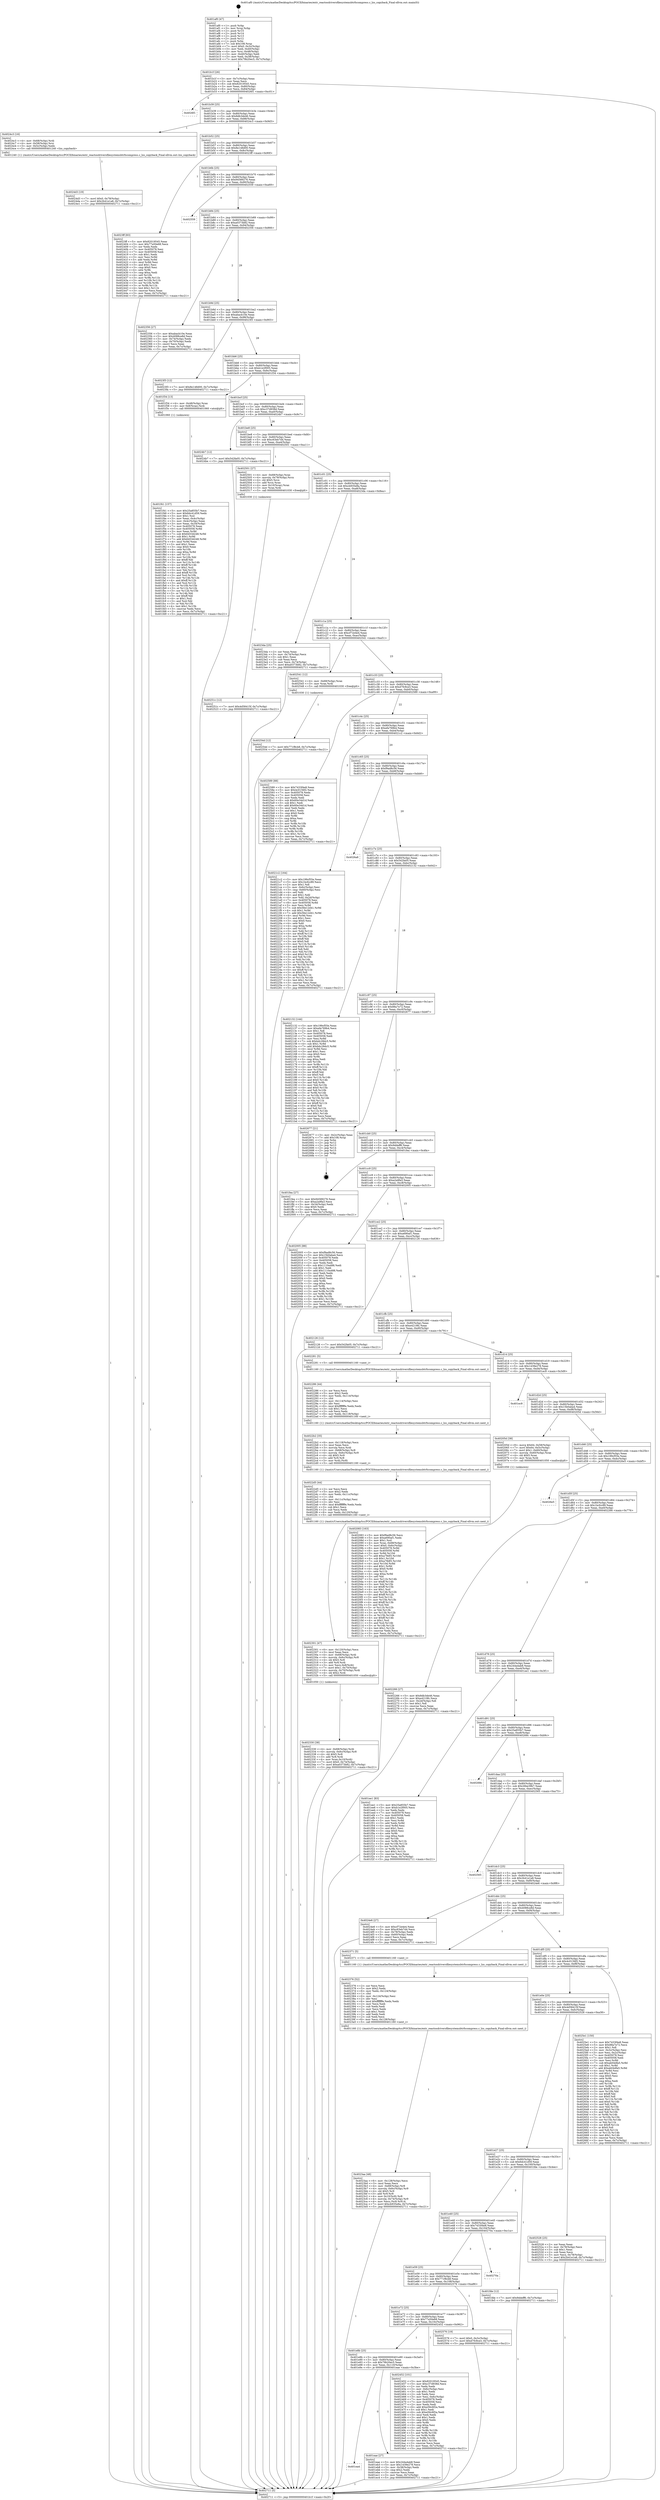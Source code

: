 digraph "0x401af0" {
  label = "0x401af0 (/mnt/c/Users/mathe/Desktop/tcc/POCII/binaries/extr_reactosdriversfilesystemsbtrfscompress.c_lzo_copyback_Final-ollvm.out::main(0))"
  labelloc = "t"
  node[shape=record]

  Entry [label="",width=0.3,height=0.3,shape=circle,fillcolor=black,style=filled]
  "0x401b1f" [label="{
     0x401b1f [26]\l
     | [instrs]\l
     &nbsp;&nbsp;0x401b1f \<+3\>: mov -0x7c(%rbp),%eax\l
     &nbsp;&nbsp;0x401b22 \<+2\>: mov %eax,%ecx\l
     &nbsp;&nbsp;0x401b24 \<+6\>: sub $0x82019545,%ecx\l
     &nbsp;&nbsp;0x401b2a \<+3\>: mov %eax,-0x80(%rbp)\l
     &nbsp;&nbsp;0x401b2d \<+6\>: mov %ecx,-0x84(%rbp)\l
     &nbsp;&nbsp;0x401b33 \<+6\>: je 00000000004026f1 \<main+0xc01\>\l
  }"]
  "0x4026f1" [label="{
     0x4026f1\l
  }", style=dashed]
  "0x401b39" [label="{
     0x401b39 [25]\l
     | [instrs]\l
     &nbsp;&nbsp;0x401b39 \<+5\>: jmp 0000000000401b3e \<main+0x4e\>\l
     &nbsp;&nbsp;0x401b3e \<+3\>: mov -0x80(%rbp),%eax\l
     &nbsp;&nbsp;0x401b41 \<+5\>: sub $0x8db3de46,%eax\l
     &nbsp;&nbsp;0x401b46 \<+6\>: mov %eax,-0x88(%rbp)\l
     &nbsp;&nbsp;0x401b4c \<+6\>: je 00000000004024c3 \<main+0x9d3\>\l
  }"]
  Exit [label="",width=0.3,height=0.3,shape=circle,fillcolor=black,style=filled,peripheries=2]
  "0x4024c3" [label="{
     0x4024c3 [16]\l
     | [instrs]\l
     &nbsp;&nbsp;0x4024c3 \<+4\>: mov -0x68(%rbp),%rdi\l
     &nbsp;&nbsp;0x4024c7 \<+4\>: mov -0x58(%rbp),%rsi\l
     &nbsp;&nbsp;0x4024cb \<+3\>: mov -0x5c(%rbp),%edx\l
     &nbsp;&nbsp;0x4024ce \<+5\>: call 0000000000401240 \<lzo_copyback\>\l
     | [calls]\l
     &nbsp;&nbsp;0x401240 \{1\} (/mnt/c/Users/mathe/Desktop/tcc/POCII/binaries/extr_reactosdriversfilesystemsbtrfscompress.c_lzo_copyback_Final-ollvm.out::lzo_copyback)\l
  }"]
  "0x401b52" [label="{
     0x401b52 [25]\l
     | [instrs]\l
     &nbsp;&nbsp;0x401b52 \<+5\>: jmp 0000000000401b57 \<main+0x67\>\l
     &nbsp;&nbsp;0x401b57 \<+3\>: mov -0x80(%rbp),%eax\l
     &nbsp;&nbsp;0x401b5a \<+5\>: sub $0x8e148d00,%eax\l
     &nbsp;&nbsp;0x401b5f \<+6\>: mov %eax,-0x8c(%rbp)\l
     &nbsp;&nbsp;0x401b65 \<+6\>: je 00000000004023ff \<main+0x90f\>\l
  }"]
  "0x40254d" [label="{
     0x40254d [12]\l
     | [instrs]\l
     &nbsp;&nbsp;0x40254d \<+7\>: movl $0x771f8cb8,-0x7c(%rbp)\l
     &nbsp;&nbsp;0x402554 \<+5\>: jmp 0000000000402711 \<main+0xc21\>\l
  }"]
  "0x4023ff" [label="{
     0x4023ff [83]\l
     | [instrs]\l
     &nbsp;&nbsp;0x4023ff \<+5\>: mov $0x82019545,%eax\l
     &nbsp;&nbsp;0x402404 \<+5\>: mov $0x77a50e68,%ecx\l
     &nbsp;&nbsp;0x402409 \<+2\>: xor %edx,%edx\l
     &nbsp;&nbsp;0x40240b \<+7\>: mov 0x405078,%esi\l
     &nbsp;&nbsp;0x402412 \<+7\>: mov 0x405058,%edi\l
     &nbsp;&nbsp;0x402419 \<+3\>: sub $0x1,%edx\l
     &nbsp;&nbsp;0x40241c \<+3\>: mov %esi,%r8d\l
     &nbsp;&nbsp;0x40241f \<+3\>: add %edx,%r8d\l
     &nbsp;&nbsp;0x402422 \<+4\>: imul %r8d,%esi\l
     &nbsp;&nbsp;0x402426 \<+3\>: and $0x1,%esi\l
     &nbsp;&nbsp;0x402429 \<+3\>: cmp $0x0,%esi\l
     &nbsp;&nbsp;0x40242c \<+4\>: sete %r9b\l
     &nbsp;&nbsp;0x402430 \<+3\>: cmp $0xa,%edi\l
     &nbsp;&nbsp;0x402433 \<+4\>: setl %r10b\l
     &nbsp;&nbsp;0x402437 \<+3\>: mov %r9b,%r11b\l
     &nbsp;&nbsp;0x40243a \<+3\>: and %r10b,%r11b\l
     &nbsp;&nbsp;0x40243d \<+3\>: xor %r10b,%r9b\l
     &nbsp;&nbsp;0x402440 \<+3\>: or %r9b,%r11b\l
     &nbsp;&nbsp;0x402443 \<+4\>: test $0x1,%r11b\l
     &nbsp;&nbsp;0x402447 \<+3\>: cmovne %ecx,%eax\l
     &nbsp;&nbsp;0x40244a \<+3\>: mov %eax,-0x7c(%rbp)\l
     &nbsp;&nbsp;0x40244d \<+5\>: jmp 0000000000402711 \<main+0xc21\>\l
  }"]
  "0x401b6b" [label="{
     0x401b6b [25]\l
     | [instrs]\l
     &nbsp;&nbsp;0x401b6b \<+5\>: jmp 0000000000401b70 \<main+0x80\>\l
     &nbsp;&nbsp;0x401b70 \<+3\>: mov -0x80(%rbp),%eax\l
     &nbsp;&nbsp;0x401b73 \<+5\>: sub $0x94589276,%eax\l
     &nbsp;&nbsp;0x401b78 \<+6\>: mov %eax,-0x90(%rbp)\l
     &nbsp;&nbsp;0x401b7e \<+6\>: je 0000000000402559 \<main+0xa69\>\l
  }"]
  "0x40251c" [label="{
     0x40251c [12]\l
     | [instrs]\l
     &nbsp;&nbsp;0x40251c \<+7\>: movl $0x4d58415f,-0x7c(%rbp)\l
     &nbsp;&nbsp;0x402523 \<+5\>: jmp 0000000000402711 \<main+0xc21\>\l
  }"]
  "0x402559" [label="{
     0x402559\l
  }", style=dashed]
  "0x401b84" [label="{
     0x401b84 [25]\l
     | [instrs]\l
     &nbsp;&nbsp;0x401b84 \<+5\>: jmp 0000000000401b89 \<main+0x99\>\l
     &nbsp;&nbsp;0x401b89 \<+3\>: mov -0x80(%rbp),%eax\l
     &nbsp;&nbsp;0x401b8c \<+5\>: sub $0xa0373b82,%eax\l
     &nbsp;&nbsp;0x401b91 \<+6\>: mov %eax,-0x94(%rbp)\l
     &nbsp;&nbsp;0x401b97 \<+6\>: je 0000000000402356 \<main+0x866\>\l
  }"]
  "0x4024d3" [label="{
     0x4024d3 [19]\l
     | [instrs]\l
     &nbsp;&nbsp;0x4024d3 \<+7\>: movl $0x0,-0x78(%rbp)\l
     &nbsp;&nbsp;0x4024da \<+7\>: movl $0x2b41e1a8,-0x7c(%rbp)\l
     &nbsp;&nbsp;0x4024e1 \<+5\>: jmp 0000000000402711 \<main+0xc21\>\l
  }"]
  "0x402356" [label="{
     0x402356 [27]\l
     | [instrs]\l
     &nbsp;&nbsp;0x402356 \<+5\>: mov $0xabacb10e,%eax\l
     &nbsp;&nbsp;0x40235b \<+5\>: mov $0x4088ce8d,%ecx\l
     &nbsp;&nbsp;0x402360 \<+3\>: mov -0x74(%rbp),%edx\l
     &nbsp;&nbsp;0x402363 \<+3\>: cmp -0x70(%rbp),%edx\l
     &nbsp;&nbsp;0x402366 \<+3\>: cmovl %ecx,%eax\l
     &nbsp;&nbsp;0x402369 \<+3\>: mov %eax,-0x7c(%rbp)\l
     &nbsp;&nbsp;0x40236c \<+5\>: jmp 0000000000402711 \<main+0xc21\>\l
  }"]
  "0x401b9d" [label="{
     0x401b9d [25]\l
     | [instrs]\l
     &nbsp;&nbsp;0x401b9d \<+5\>: jmp 0000000000401ba2 \<main+0xb2\>\l
     &nbsp;&nbsp;0x401ba2 \<+3\>: mov -0x80(%rbp),%eax\l
     &nbsp;&nbsp;0x401ba5 \<+5\>: sub $0xabacb10e,%eax\l
     &nbsp;&nbsp;0x401baa \<+6\>: mov %eax,-0x98(%rbp)\l
     &nbsp;&nbsp;0x401bb0 \<+6\>: je 00000000004023f3 \<main+0x903\>\l
  }"]
  "0x4023aa" [label="{
     0x4023aa [48]\l
     | [instrs]\l
     &nbsp;&nbsp;0x4023aa \<+6\>: mov -0x128(%rbp),%ecx\l
     &nbsp;&nbsp;0x4023b0 \<+3\>: imul %eax,%ecx\l
     &nbsp;&nbsp;0x4023b3 \<+4\>: mov -0x68(%rbp),%r8\l
     &nbsp;&nbsp;0x4023b7 \<+4\>: movslq -0x6c(%rbp),%r9\l
     &nbsp;&nbsp;0x4023bb \<+4\>: shl $0x5,%r9\l
     &nbsp;&nbsp;0x4023bf \<+3\>: add %r9,%r8\l
     &nbsp;&nbsp;0x4023c2 \<+4\>: mov 0x10(%r8),%r8\l
     &nbsp;&nbsp;0x4023c6 \<+4\>: movslq -0x74(%rbp),%r9\l
     &nbsp;&nbsp;0x4023ca \<+4\>: mov %ecx,(%r8,%r9,4)\l
     &nbsp;&nbsp;0x4023ce \<+7\>: movl $0xcb935e8a,-0x7c(%rbp)\l
     &nbsp;&nbsp;0x4023d5 \<+5\>: jmp 0000000000402711 \<main+0xc21\>\l
  }"]
  "0x4023f3" [label="{
     0x4023f3 [12]\l
     | [instrs]\l
     &nbsp;&nbsp;0x4023f3 \<+7\>: movl $0x8e148d00,-0x7c(%rbp)\l
     &nbsp;&nbsp;0x4023fa \<+5\>: jmp 0000000000402711 \<main+0xc21\>\l
  }"]
  "0x401bb6" [label="{
     0x401bb6 [25]\l
     | [instrs]\l
     &nbsp;&nbsp;0x401bb6 \<+5\>: jmp 0000000000401bbb \<main+0xcb\>\l
     &nbsp;&nbsp;0x401bbb \<+3\>: mov -0x80(%rbp),%eax\l
     &nbsp;&nbsp;0x401bbe \<+5\>: sub $0xb1e2f005,%eax\l
     &nbsp;&nbsp;0x401bc3 \<+6\>: mov %eax,-0x9c(%rbp)\l
     &nbsp;&nbsp;0x401bc9 \<+6\>: je 0000000000401f34 \<main+0x444\>\l
  }"]
  "0x402376" [label="{
     0x402376 [52]\l
     | [instrs]\l
     &nbsp;&nbsp;0x402376 \<+2\>: xor %ecx,%ecx\l
     &nbsp;&nbsp;0x402378 \<+5\>: mov $0x2,%edx\l
     &nbsp;&nbsp;0x40237d \<+6\>: mov %edx,-0x124(%rbp)\l
     &nbsp;&nbsp;0x402383 \<+1\>: cltd\l
     &nbsp;&nbsp;0x402384 \<+6\>: mov -0x124(%rbp),%esi\l
     &nbsp;&nbsp;0x40238a \<+2\>: idiv %esi\l
     &nbsp;&nbsp;0x40238c \<+6\>: imul $0xfffffffe,%edx,%edx\l
     &nbsp;&nbsp;0x402392 \<+2\>: mov %ecx,%edi\l
     &nbsp;&nbsp;0x402394 \<+2\>: sub %edx,%edi\l
     &nbsp;&nbsp;0x402396 \<+2\>: mov %ecx,%edx\l
     &nbsp;&nbsp;0x402398 \<+3\>: sub $0x1,%edx\l
     &nbsp;&nbsp;0x40239b \<+2\>: add %edx,%edi\l
     &nbsp;&nbsp;0x40239d \<+2\>: sub %edi,%ecx\l
     &nbsp;&nbsp;0x40239f \<+6\>: mov %ecx,-0x128(%rbp)\l
     &nbsp;&nbsp;0x4023a5 \<+5\>: call 0000000000401160 \<next_i\>\l
     | [calls]\l
     &nbsp;&nbsp;0x401160 \{1\} (/mnt/c/Users/mathe/Desktop/tcc/POCII/binaries/extr_reactosdriversfilesystemsbtrfscompress.c_lzo_copyback_Final-ollvm.out::next_i)\l
  }"]
  "0x401f34" [label="{
     0x401f34 [13]\l
     | [instrs]\l
     &nbsp;&nbsp;0x401f34 \<+4\>: mov -0x48(%rbp),%rax\l
     &nbsp;&nbsp;0x401f38 \<+4\>: mov 0x8(%rax),%rdi\l
     &nbsp;&nbsp;0x401f3c \<+5\>: call 0000000000401060 \<atoi@plt\>\l
     | [calls]\l
     &nbsp;&nbsp;0x401060 \{1\} (unknown)\l
  }"]
  "0x401bcf" [label="{
     0x401bcf [25]\l
     | [instrs]\l
     &nbsp;&nbsp;0x401bcf \<+5\>: jmp 0000000000401bd4 \<main+0xe4\>\l
     &nbsp;&nbsp;0x401bd4 \<+3\>: mov -0x80(%rbp),%eax\l
     &nbsp;&nbsp;0x401bd7 \<+5\>: sub $0xc37d938d,%eax\l
     &nbsp;&nbsp;0x401bdc \<+6\>: mov %eax,-0xa0(%rbp)\l
     &nbsp;&nbsp;0x401be2 \<+6\>: je 00000000004024b7 \<main+0x9c7\>\l
  }"]
  "0x402330" [label="{
     0x402330 [38]\l
     | [instrs]\l
     &nbsp;&nbsp;0x402330 \<+4\>: mov -0x68(%rbp),%rdi\l
     &nbsp;&nbsp;0x402334 \<+4\>: movslq -0x6c(%rbp),%r8\l
     &nbsp;&nbsp;0x402338 \<+4\>: shl $0x5,%r8\l
     &nbsp;&nbsp;0x40233c \<+3\>: add %r8,%rdi\l
     &nbsp;&nbsp;0x40233f \<+4\>: mov %rax,0x10(%rdi)\l
     &nbsp;&nbsp;0x402343 \<+7\>: movl $0x0,-0x74(%rbp)\l
     &nbsp;&nbsp;0x40234a \<+7\>: movl $0xa0373b82,-0x7c(%rbp)\l
     &nbsp;&nbsp;0x402351 \<+5\>: jmp 0000000000402711 \<main+0xc21\>\l
  }"]
  "0x4024b7" [label="{
     0x4024b7 [12]\l
     | [instrs]\l
     &nbsp;&nbsp;0x4024b7 \<+7\>: movl $0x542fa05,-0x7c(%rbp)\l
     &nbsp;&nbsp;0x4024be \<+5\>: jmp 0000000000402711 \<main+0xc21\>\l
  }"]
  "0x401be8" [label="{
     0x401be8 [25]\l
     | [instrs]\l
     &nbsp;&nbsp;0x401be8 \<+5\>: jmp 0000000000401bed \<main+0xfd\>\l
     &nbsp;&nbsp;0x401bed \<+3\>: mov -0x80(%rbp),%eax\l
     &nbsp;&nbsp;0x401bf0 \<+5\>: sub $0xc63eb7d4,%eax\l
     &nbsp;&nbsp;0x401bf5 \<+6\>: mov %eax,-0xa4(%rbp)\l
     &nbsp;&nbsp;0x401bfb \<+6\>: je 0000000000402501 \<main+0xa11\>\l
  }"]
  "0x402301" [label="{
     0x402301 [47]\l
     | [instrs]\l
     &nbsp;&nbsp;0x402301 \<+6\>: mov -0x120(%rbp),%ecx\l
     &nbsp;&nbsp;0x402307 \<+3\>: imul %eax,%ecx\l
     &nbsp;&nbsp;0x40230a \<+4\>: mov -0x68(%rbp),%rdi\l
     &nbsp;&nbsp;0x40230e \<+4\>: movslq -0x6c(%rbp),%r8\l
     &nbsp;&nbsp;0x402312 \<+4\>: shl $0x5,%r8\l
     &nbsp;&nbsp;0x402316 \<+3\>: add %r8,%rdi\l
     &nbsp;&nbsp;0x402319 \<+3\>: mov %ecx,0x8(%rdi)\l
     &nbsp;&nbsp;0x40231c \<+7\>: movl $0x1,-0x70(%rbp)\l
     &nbsp;&nbsp;0x402323 \<+4\>: movslq -0x70(%rbp),%rdi\l
     &nbsp;&nbsp;0x402327 \<+4\>: shl $0x2,%rdi\l
     &nbsp;&nbsp;0x40232b \<+5\>: call 0000000000401050 \<malloc@plt\>\l
     | [calls]\l
     &nbsp;&nbsp;0x401050 \{1\} (unknown)\l
  }"]
  "0x402501" [label="{
     0x402501 [27]\l
     | [instrs]\l
     &nbsp;&nbsp;0x402501 \<+4\>: mov -0x68(%rbp),%rax\l
     &nbsp;&nbsp;0x402505 \<+4\>: movslq -0x78(%rbp),%rcx\l
     &nbsp;&nbsp;0x402509 \<+4\>: shl $0x5,%rcx\l
     &nbsp;&nbsp;0x40250d \<+3\>: add %rcx,%rax\l
     &nbsp;&nbsp;0x402510 \<+4\>: mov 0x10(%rax),%rax\l
     &nbsp;&nbsp;0x402514 \<+3\>: mov %rax,%rdi\l
     &nbsp;&nbsp;0x402517 \<+5\>: call 0000000000401030 \<free@plt\>\l
     | [calls]\l
     &nbsp;&nbsp;0x401030 \{1\} (unknown)\l
  }"]
  "0x401c01" [label="{
     0x401c01 [25]\l
     | [instrs]\l
     &nbsp;&nbsp;0x401c01 \<+5\>: jmp 0000000000401c06 \<main+0x116\>\l
     &nbsp;&nbsp;0x401c06 \<+3\>: mov -0x80(%rbp),%eax\l
     &nbsp;&nbsp;0x401c09 \<+5\>: sub $0xcb935e8a,%eax\l
     &nbsp;&nbsp;0x401c0e \<+6\>: mov %eax,-0xa8(%rbp)\l
     &nbsp;&nbsp;0x401c14 \<+6\>: je 00000000004023da \<main+0x8ea\>\l
  }"]
  "0x4022d5" [label="{
     0x4022d5 [44]\l
     | [instrs]\l
     &nbsp;&nbsp;0x4022d5 \<+2\>: xor %ecx,%ecx\l
     &nbsp;&nbsp;0x4022d7 \<+5\>: mov $0x2,%edx\l
     &nbsp;&nbsp;0x4022dc \<+6\>: mov %edx,-0x11c(%rbp)\l
     &nbsp;&nbsp;0x4022e2 \<+1\>: cltd\l
     &nbsp;&nbsp;0x4022e3 \<+6\>: mov -0x11c(%rbp),%esi\l
     &nbsp;&nbsp;0x4022e9 \<+2\>: idiv %esi\l
     &nbsp;&nbsp;0x4022eb \<+6\>: imul $0xfffffffe,%edx,%edx\l
     &nbsp;&nbsp;0x4022f1 \<+3\>: sub $0x1,%ecx\l
     &nbsp;&nbsp;0x4022f4 \<+2\>: sub %ecx,%edx\l
     &nbsp;&nbsp;0x4022f6 \<+6\>: mov %edx,-0x120(%rbp)\l
     &nbsp;&nbsp;0x4022fc \<+5\>: call 0000000000401160 \<next_i\>\l
     | [calls]\l
     &nbsp;&nbsp;0x401160 \{1\} (/mnt/c/Users/mathe/Desktop/tcc/POCII/binaries/extr_reactosdriversfilesystemsbtrfscompress.c_lzo_copyback_Final-ollvm.out::next_i)\l
  }"]
  "0x4023da" [label="{
     0x4023da [25]\l
     | [instrs]\l
     &nbsp;&nbsp;0x4023da \<+2\>: xor %eax,%eax\l
     &nbsp;&nbsp;0x4023dc \<+3\>: mov -0x74(%rbp),%ecx\l
     &nbsp;&nbsp;0x4023df \<+3\>: sub $0x1,%eax\l
     &nbsp;&nbsp;0x4023e2 \<+2\>: sub %eax,%ecx\l
     &nbsp;&nbsp;0x4023e4 \<+3\>: mov %ecx,-0x74(%rbp)\l
     &nbsp;&nbsp;0x4023e7 \<+7\>: movl $0xa0373b82,-0x7c(%rbp)\l
     &nbsp;&nbsp;0x4023ee \<+5\>: jmp 0000000000402711 \<main+0xc21\>\l
  }"]
  "0x401c1a" [label="{
     0x401c1a [25]\l
     | [instrs]\l
     &nbsp;&nbsp;0x401c1a \<+5\>: jmp 0000000000401c1f \<main+0x12f\>\l
     &nbsp;&nbsp;0x401c1f \<+3\>: mov -0x80(%rbp),%eax\l
     &nbsp;&nbsp;0x401c22 \<+5\>: sub $0xcf72e4e4,%eax\l
     &nbsp;&nbsp;0x401c27 \<+6\>: mov %eax,-0xac(%rbp)\l
     &nbsp;&nbsp;0x401c2d \<+6\>: je 0000000000402541 \<main+0xa51\>\l
  }"]
  "0x4022b2" [label="{
     0x4022b2 [35]\l
     | [instrs]\l
     &nbsp;&nbsp;0x4022b2 \<+6\>: mov -0x118(%rbp),%ecx\l
     &nbsp;&nbsp;0x4022b8 \<+3\>: imul %eax,%ecx\l
     &nbsp;&nbsp;0x4022bb \<+3\>: movslq %ecx,%rdi\l
     &nbsp;&nbsp;0x4022be \<+4\>: mov -0x68(%rbp),%r8\l
     &nbsp;&nbsp;0x4022c2 \<+4\>: movslq -0x6c(%rbp),%r9\l
     &nbsp;&nbsp;0x4022c6 \<+4\>: shl $0x5,%r9\l
     &nbsp;&nbsp;0x4022ca \<+3\>: add %r9,%r8\l
     &nbsp;&nbsp;0x4022cd \<+3\>: mov %rdi,(%r8)\l
     &nbsp;&nbsp;0x4022d0 \<+5\>: call 0000000000401160 \<next_i\>\l
     | [calls]\l
     &nbsp;&nbsp;0x401160 \{1\} (/mnt/c/Users/mathe/Desktop/tcc/POCII/binaries/extr_reactosdriversfilesystemsbtrfscompress.c_lzo_copyback_Final-ollvm.out::next_i)\l
  }"]
  "0x402541" [label="{
     0x402541 [12]\l
     | [instrs]\l
     &nbsp;&nbsp;0x402541 \<+4\>: mov -0x68(%rbp),%rax\l
     &nbsp;&nbsp;0x402545 \<+3\>: mov %rax,%rdi\l
     &nbsp;&nbsp;0x402548 \<+5\>: call 0000000000401030 \<free@plt\>\l
     | [calls]\l
     &nbsp;&nbsp;0x401030 \{1\} (unknown)\l
  }"]
  "0x401c33" [label="{
     0x401c33 [25]\l
     | [instrs]\l
     &nbsp;&nbsp;0x401c33 \<+5\>: jmp 0000000000401c38 \<main+0x148\>\l
     &nbsp;&nbsp;0x401c38 \<+3\>: mov -0x80(%rbp),%eax\l
     &nbsp;&nbsp;0x401c3b \<+5\>: sub $0xd7fc9ce3,%eax\l
     &nbsp;&nbsp;0x401c40 \<+6\>: mov %eax,-0xb0(%rbp)\l
     &nbsp;&nbsp;0x401c46 \<+6\>: je 0000000000402589 \<main+0xa99\>\l
  }"]
  "0x402286" [label="{
     0x402286 [44]\l
     | [instrs]\l
     &nbsp;&nbsp;0x402286 \<+2\>: xor %ecx,%ecx\l
     &nbsp;&nbsp;0x402288 \<+5\>: mov $0x2,%edx\l
     &nbsp;&nbsp;0x40228d \<+6\>: mov %edx,-0x114(%rbp)\l
     &nbsp;&nbsp;0x402293 \<+1\>: cltd\l
     &nbsp;&nbsp;0x402294 \<+6\>: mov -0x114(%rbp),%esi\l
     &nbsp;&nbsp;0x40229a \<+2\>: idiv %esi\l
     &nbsp;&nbsp;0x40229c \<+6\>: imul $0xfffffffe,%edx,%edx\l
     &nbsp;&nbsp;0x4022a2 \<+3\>: sub $0x1,%ecx\l
     &nbsp;&nbsp;0x4022a5 \<+2\>: sub %ecx,%edx\l
     &nbsp;&nbsp;0x4022a7 \<+6\>: mov %edx,-0x118(%rbp)\l
     &nbsp;&nbsp;0x4022ad \<+5\>: call 0000000000401160 \<next_i\>\l
     | [calls]\l
     &nbsp;&nbsp;0x401160 \{1\} (/mnt/c/Users/mathe/Desktop/tcc/POCII/binaries/extr_reactosdriversfilesystemsbtrfscompress.c_lzo_copyback_Final-ollvm.out::next_i)\l
  }"]
  "0x402589" [label="{
     0x402589 [88]\l
     | [instrs]\l
     &nbsp;&nbsp;0x402589 \<+5\>: mov $0x7433f4e8,%eax\l
     &nbsp;&nbsp;0x40258e \<+5\>: mov $0x4c0156f2,%ecx\l
     &nbsp;&nbsp;0x402593 \<+7\>: mov 0x405078,%edx\l
     &nbsp;&nbsp;0x40259a \<+7\>: mov 0x405058,%esi\l
     &nbsp;&nbsp;0x4025a1 \<+2\>: mov %edx,%edi\l
     &nbsp;&nbsp;0x4025a3 \<+6\>: sub $0x60e34d1d,%edi\l
     &nbsp;&nbsp;0x4025a9 \<+3\>: sub $0x1,%edi\l
     &nbsp;&nbsp;0x4025ac \<+6\>: add $0x60e34d1d,%edi\l
     &nbsp;&nbsp;0x4025b2 \<+3\>: imul %edi,%edx\l
     &nbsp;&nbsp;0x4025b5 \<+3\>: and $0x1,%edx\l
     &nbsp;&nbsp;0x4025b8 \<+3\>: cmp $0x0,%edx\l
     &nbsp;&nbsp;0x4025bb \<+4\>: sete %r8b\l
     &nbsp;&nbsp;0x4025bf \<+3\>: cmp $0xa,%esi\l
     &nbsp;&nbsp;0x4025c2 \<+4\>: setl %r9b\l
     &nbsp;&nbsp;0x4025c6 \<+3\>: mov %r8b,%r10b\l
     &nbsp;&nbsp;0x4025c9 \<+3\>: and %r9b,%r10b\l
     &nbsp;&nbsp;0x4025cc \<+3\>: xor %r9b,%r8b\l
     &nbsp;&nbsp;0x4025cf \<+3\>: or %r8b,%r10b\l
     &nbsp;&nbsp;0x4025d2 \<+4\>: test $0x1,%r10b\l
     &nbsp;&nbsp;0x4025d6 \<+3\>: cmovne %ecx,%eax\l
     &nbsp;&nbsp;0x4025d9 \<+3\>: mov %eax,-0x7c(%rbp)\l
     &nbsp;&nbsp;0x4025dc \<+5\>: jmp 0000000000402711 \<main+0xc21\>\l
  }"]
  "0x401c4c" [label="{
     0x401c4c [25]\l
     | [instrs]\l
     &nbsp;&nbsp;0x401c4c \<+5\>: jmp 0000000000401c51 \<main+0x161\>\l
     &nbsp;&nbsp;0x401c51 \<+3\>: mov -0x80(%rbp),%eax\l
     &nbsp;&nbsp;0x401c54 \<+5\>: sub $0xefa769b4,%eax\l
     &nbsp;&nbsp;0x401c59 \<+6\>: mov %eax,-0xb4(%rbp)\l
     &nbsp;&nbsp;0x401c5f \<+6\>: je 00000000004021c2 \<main+0x6d2\>\l
  }"]
  "0x402083" [label="{
     0x402083 [163]\l
     | [instrs]\l
     &nbsp;&nbsp;0x402083 \<+5\>: mov $0xf9ad8c56,%ecx\l
     &nbsp;&nbsp;0x402088 \<+5\>: mov $0xa690af1,%edx\l
     &nbsp;&nbsp;0x40208d \<+3\>: mov $0x1,%sil\l
     &nbsp;&nbsp;0x402090 \<+4\>: mov %rax,-0x68(%rbp)\l
     &nbsp;&nbsp;0x402094 \<+7\>: movl $0x0,-0x6c(%rbp)\l
     &nbsp;&nbsp;0x40209b \<+8\>: mov 0x405078,%r8d\l
     &nbsp;&nbsp;0x4020a3 \<+8\>: mov 0x405058,%r9d\l
     &nbsp;&nbsp;0x4020ab \<+3\>: mov %r8d,%r10d\l
     &nbsp;&nbsp;0x4020ae \<+7\>: add $0xa78df3,%r10d\l
     &nbsp;&nbsp;0x4020b5 \<+4\>: sub $0x1,%r10d\l
     &nbsp;&nbsp;0x4020b9 \<+7\>: sub $0xa78df3,%r10d\l
     &nbsp;&nbsp;0x4020c0 \<+4\>: imul %r10d,%r8d\l
     &nbsp;&nbsp;0x4020c4 \<+4\>: and $0x1,%r8d\l
     &nbsp;&nbsp;0x4020c8 \<+4\>: cmp $0x0,%r8d\l
     &nbsp;&nbsp;0x4020cc \<+4\>: sete %r11b\l
     &nbsp;&nbsp;0x4020d0 \<+4\>: cmp $0xa,%r9d\l
     &nbsp;&nbsp;0x4020d4 \<+3\>: setl %bl\l
     &nbsp;&nbsp;0x4020d7 \<+3\>: mov %r11b,%r14b\l
     &nbsp;&nbsp;0x4020da \<+4\>: xor $0xff,%r14b\l
     &nbsp;&nbsp;0x4020de \<+3\>: mov %bl,%r15b\l
     &nbsp;&nbsp;0x4020e1 \<+4\>: xor $0xff,%r15b\l
     &nbsp;&nbsp;0x4020e5 \<+4\>: xor $0x1,%sil\l
     &nbsp;&nbsp;0x4020e9 \<+3\>: mov %r14b,%r12b\l
     &nbsp;&nbsp;0x4020ec \<+4\>: and $0xff,%r12b\l
     &nbsp;&nbsp;0x4020f0 \<+3\>: and %sil,%r11b\l
     &nbsp;&nbsp;0x4020f3 \<+3\>: mov %r15b,%r13b\l
     &nbsp;&nbsp;0x4020f6 \<+4\>: and $0xff,%r13b\l
     &nbsp;&nbsp;0x4020fa \<+3\>: and %sil,%bl\l
     &nbsp;&nbsp;0x4020fd \<+3\>: or %r11b,%r12b\l
     &nbsp;&nbsp;0x402100 \<+3\>: or %bl,%r13b\l
     &nbsp;&nbsp;0x402103 \<+3\>: xor %r13b,%r12b\l
     &nbsp;&nbsp;0x402106 \<+3\>: or %r15b,%r14b\l
     &nbsp;&nbsp;0x402109 \<+4\>: xor $0xff,%r14b\l
     &nbsp;&nbsp;0x40210d \<+4\>: or $0x1,%sil\l
     &nbsp;&nbsp;0x402111 \<+3\>: and %sil,%r14b\l
     &nbsp;&nbsp;0x402114 \<+3\>: or %r14b,%r12b\l
     &nbsp;&nbsp;0x402117 \<+4\>: test $0x1,%r12b\l
     &nbsp;&nbsp;0x40211b \<+3\>: cmovne %edx,%ecx\l
     &nbsp;&nbsp;0x40211e \<+3\>: mov %ecx,-0x7c(%rbp)\l
     &nbsp;&nbsp;0x402121 \<+5\>: jmp 0000000000402711 \<main+0xc21\>\l
  }"]
  "0x4021c2" [label="{
     0x4021c2 [164]\l
     | [instrs]\l
     &nbsp;&nbsp;0x4021c2 \<+5\>: mov $0x199cf55e,%eax\l
     &nbsp;&nbsp;0x4021c7 \<+5\>: mov $0x1bcfcc89,%ecx\l
     &nbsp;&nbsp;0x4021cc \<+2\>: mov $0x1,%dl\l
     &nbsp;&nbsp;0x4021ce \<+3\>: mov -0x6c(%rbp),%esi\l
     &nbsp;&nbsp;0x4021d1 \<+3\>: cmp -0x60(%rbp),%esi\l
     &nbsp;&nbsp;0x4021d4 \<+4\>: setl %dil\l
     &nbsp;&nbsp;0x4021d8 \<+4\>: and $0x1,%dil\l
     &nbsp;&nbsp;0x4021dc \<+4\>: mov %dil,-0x2d(%rbp)\l
     &nbsp;&nbsp;0x4021e0 \<+7\>: mov 0x405078,%esi\l
     &nbsp;&nbsp;0x4021e7 \<+8\>: mov 0x405058,%r8d\l
     &nbsp;&nbsp;0x4021ef \<+3\>: mov %esi,%r9d\l
     &nbsp;&nbsp;0x4021f2 \<+7\>: sub $0x56e12d41,%r9d\l
     &nbsp;&nbsp;0x4021f9 \<+4\>: sub $0x1,%r9d\l
     &nbsp;&nbsp;0x4021fd \<+7\>: add $0x56e12d41,%r9d\l
     &nbsp;&nbsp;0x402204 \<+4\>: imul %r9d,%esi\l
     &nbsp;&nbsp;0x402208 \<+3\>: and $0x1,%esi\l
     &nbsp;&nbsp;0x40220b \<+3\>: cmp $0x0,%esi\l
     &nbsp;&nbsp;0x40220e \<+4\>: sete %dil\l
     &nbsp;&nbsp;0x402212 \<+4\>: cmp $0xa,%r8d\l
     &nbsp;&nbsp;0x402216 \<+4\>: setl %r10b\l
     &nbsp;&nbsp;0x40221a \<+3\>: mov %dil,%r11b\l
     &nbsp;&nbsp;0x40221d \<+4\>: xor $0xff,%r11b\l
     &nbsp;&nbsp;0x402221 \<+3\>: mov %r10b,%bl\l
     &nbsp;&nbsp;0x402224 \<+3\>: xor $0xff,%bl\l
     &nbsp;&nbsp;0x402227 \<+3\>: xor $0x0,%dl\l
     &nbsp;&nbsp;0x40222a \<+3\>: mov %r11b,%r14b\l
     &nbsp;&nbsp;0x40222d \<+4\>: and $0x0,%r14b\l
     &nbsp;&nbsp;0x402231 \<+3\>: and %dl,%dil\l
     &nbsp;&nbsp;0x402234 \<+3\>: mov %bl,%r15b\l
     &nbsp;&nbsp;0x402237 \<+4\>: and $0x0,%r15b\l
     &nbsp;&nbsp;0x40223b \<+3\>: and %dl,%r10b\l
     &nbsp;&nbsp;0x40223e \<+3\>: or %dil,%r14b\l
     &nbsp;&nbsp;0x402241 \<+3\>: or %r10b,%r15b\l
     &nbsp;&nbsp;0x402244 \<+3\>: xor %r15b,%r14b\l
     &nbsp;&nbsp;0x402247 \<+3\>: or %bl,%r11b\l
     &nbsp;&nbsp;0x40224a \<+4\>: xor $0xff,%r11b\l
     &nbsp;&nbsp;0x40224e \<+3\>: or $0x0,%dl\l
     &nbsp;&nbsp;0x402251 \<+3\>: and %dl,%r11b\l
     &nbsp;&nbsp;0x402254 \<+3\>: or %r11b,%r14b\l
     &nbsp;&nbsp;0x402257 \<+4\>: test $0x1,%r14b\l
     &nbsp;&nbsp;0x40225b \<+3\>: cmovne %ecx,%eax\l
     &nbsp;&nbsp;0x40225e \<+3\>: mov %eax,-0x7c(%rbp)\l
     &nbsp;&nbsp;0x402261 \<+5\>: jmp 0000000000402711 \<main+0xc21\>\l
  }"]
  "0x401c65" [label="{
     0x401c65 [25]\l
     | [instrs]\l
     &nbsp;&nbsp;0x401c65 \<+5\>: jmp 0000000000401c6a \<main+0x17a\>\l
     &nbsp;&nbsp;0x401c6a \<+3\>: mov -0x80(%rbp),%eax\l
     &nbsp;&nbsp;0x401c6d \<+5\>: sub $0xf9ad8c56,%eax\l
     &nbsp;&nbsp;0x401c72 \<+6\>: mov %eax,-0xb8(%rbp)\l
     &nbsp;&nbsp;0x401c78 \<+6\>: je 00000000004026a8 \<main+0xbb8\>\l
  }"]
  "0x401f41" [label="{
     0x401f41 [157]\l
     | [instrs]\l
     &nbsp;&nbsp;0x401f41 \<+5\>: mov $0x25a855b7,%ecx\l
     &nbsp;&nbsp;0x401f46 \<+5\>: mov $0x6dc41d59,%edx\l
     &nbsp;&nbsp;0x401f4b \<+3\>: mov $0x1,%sil\l
     &nbsp;&nbsp;0x401f4e \<+3\>: mov %eax,-0x4c(%rbp)\l
     &nbsp;&nbsp;0x401f51 \<+3\>: mov -0x4c(%rbp),%eax\l
     &nbsp;&nbsp;0x401f54 \<+3\>: mov %eax,-0x34(%rbp)\l
     &nbsp;&nbsp;0x401f57 \<+7\>: mov 0x405078,%eax\l
     &nbsp;&nbsp;0x401f5e \<+8\>: mov 0x405058,%r8d\l
     &nbsp;&nbsp;0x401f66 \<+3\>: mov %eax,%r9d\l
     &nbsp;&nbsp;0x401f69 \<+7\>: sub $0x6453d248,%r9d\l
     &nbsp;&nbsp;0x401f70 \<+4\>: sub $0x1,%r9d\l
     &nbsp;&nbsp;0x401f74 \<+7\>: add $0x6453d248,%r9d\l
     &nbsp;&nbsp;0x401f7b \<+4\>: imul %r9d,%eax\l
     &nbsp;&nbsp;0x401f7f \<+3\>: and $0x1,%eax\l
     &nbsp;&nbsp;0x401f82 \<+3\>: cmp $0x0,%eax\l
     &nbsp;&nbsp;0x401f85 \<+4\>: sete %r10b\l
     &nbsp;&nbsp;0x401f89 \<+4\>: cmp $0xa,%r8d\l
     &nbsp;&nbsp;0x401f8d \<+4\>: setl %r11b\l
     &nbsp;&nbsp;0x401f91 \<+3\>: mov %r10b,%bl\l
     &nbsp;&nbsp;0x401f94 \<+3\>: xor $0xff,%bl\l
     &nbsp;&nbsp;0x401f97 \<+3\>: mov %r11b,%r14b\l
     &nbsp;&nbsp;0x401f9a \<+4\>: xor $0xff,%r14b\l
     &nbsp;&nbsp;0x401f9e \<+4\>: xor $0x1,%sil\l
     &nbsp;&nbsp;0x401fa2 \<+3\>: mov %bl,%r15b\l
     &nbsp;&nbsp;0x401fa5 \<+4\>: and $0xff,%r15b\l
     &nbsp;&nbsp;0x401fa9 \<+3\>: and %sil,%r10b\l
     &nbsp;&nbsp;0x401fac \<+3\>: mov %r14b,%r12b\l
     &nbsp;&nbsp;0x401faf \<+4\>: and $0xff,%r12b\l
     &nbsp;&nbsp;0x401fb3 \<+3\>: and %sil,%r11b\l
     &nbsp;&nbsp;0x401fb6 \<+3\>: or %r10b,%r15b\l
     &nbsp;&nbsp;0x401fb9 \<+3\>: or %r11b,%r12b\l
     &nbsp;&nbsp;0x401fbc \<+3\>: xor %r12b,%r15b\l
     &nbsp;&nbsp;0x401fbf \<+3\>: or %r14b,%bl\l
     &nbsp;&nbsp;0x401fc2 \<+3\>: xor $0xff,%bl\l
     &nbsp;&nbsp;0x401fc5 \<+4\>: or $0x1,%sil\l
     &nbsp;&nbsp;0x401fc9 \<+3\>: and %sil,%bl\l
     &nbsp;&nbsp;0x401fcc \<+3\>: or %bl,%r15b\l
     &nbsp;&nbsp;0x401fcf \<+4\>: test $0x1,%r15b\l
     &nbsp;&nbsp;0x401fd3 \<+3\>: cmovne %edx,%ecx\l
     &nbsp;&nbsp;0x401fd6 \<+3\>: mov %ecx,-0x7c(%rbp)\l
     &nbsp;&nbsp;0x401fd9 \<+5\>: jmp 0000000000402711 \<main+0xc21\>\l
  }"]
  "0x4026a8" [label="{
     0x4026a8\l
  }", style=dashed]
  "0x401c7e" [label="{
     0x401c7e [25]\l
     | [instrs]\l
     &nbsp;&nbsp;0x401c7e \<+5\>: jmp 0000000000401c83 \<main+0x193\>\l
     &nbsp;&nbsp;0x401c83 \<+3\>: mov -0x80(%rbp),%eax\l
     &nbsp;&nbsp;0x401c86 \<+5\>: sub $0x542fa05,%eax\l
     &nbsp;&nbsp;0x401c8b \<+6\>: mov %eax,-0xbc(%rbp)\l
     &nbsp;&nbsp;0x401c91 \<+6\>: je 0000000000402132 \<main+0x642\>\l
  }"]
  "0x401af0" [label="{
     0x401af0 [47]\l
     | [instrs]\l
     &nbsp;&nbsp;0x401af0 \<+1\>: push %rbp\l
     &nbsp;&nbsp;0x401af1 \<+3\>: mov %rsp,%rbp\l
     &nbsp;&nbsp;0x401af4 \<+2\>: push %r15\l
     &nbsp;&nbsp;0x401af6 \<+2\>: push %r14\l
     &nbsp;&nbsp;0x401af8 \<+2\>: push %r13\l
     &nbsp;&nbsp;0x401afa \<+2\>: push %r12\l
     &nbsp;&nbsp;0x401afc \<+1\>: push %rbx\l
     &nbsp;&nbsp;0x401afd \<+7\>: sub $0x108,%rsp\l
     &nbsp;&nbsp;0x401b04 \<+7\>: movl $0x0,-0x3c(%rbp)\l
     &nbsp;&nbsp;0x401b0b \<+3\>: mov %edi,-0x40(%rbp)\l
     &nbsp;&nbsp;0x401b0e \<+4\>: mov %rsi,-0x48(%rbp)\l
     &nbsp;&nbsp;0x401b12 \<+3\>: mov -0x40(%rbp),%edi\l
     &nbsp;&nbsp;0x401b15 \<+3\>: mov %edi,-0x38(%rbp)\l
     &nbsp;&nbsp;0x401b18 \<+7\>: movl $0x79b20ec5,-0x7c(%rbp)\l
  }"]
  "0x402132" [label="{
     0x402132 [144]\l
     | [instrs]\l
     &nbsp;&nbsp;0x402132 \<+5\>: mov $0x199cf55e,%eax\l
     &nbsp;&nbsp;0x402137 \<+5\>: mov $0xefa769b4,%ecx\l
     &nbsp;&nbsp;0x40213c \<+2\>: mov $0x1,%dl\l
     &nbsp;&nbsp;0x40213e \<+7\>: mov 0x405078,%esi\l
     &nbsp;&nbsp;0x402145 \<+7\>: mov 0x405058,%edi\l
     &nbsp;&nbsp;0x40214c \<+3\>: mov %esi,%r8d\l
     &nbsp;&nbsp;0x40214f \<+7\>: sub $0xbdc28dc5,%r8d\l
     &nbsp;&nbsp;0x402156 \<+4\>: sub $0x1,%r8d\l
     &nbsp;&nbsp;0x40215a \<+7\>: add $0xbdc28dc5,%r8d\l
     &nbsp;&nbsp;0x402161 \<+4\>: imul %r8d,%esi\l
     &nbsp;&nbsp;0x402165 \<+3\>: and $0x1,%esi\l
     &nbsp;&nbsp;0x402168 \<+3\>: cmp $0x0,%esi\l
     &nbsp;&nbsp;0x40216b \<+4\>: sete %r9b\l
     &nbsp;&nbsp;0x40216f \<+3\>: cmp $0xa,%edi\l
     &nbsp;&nbsp;0x402172 \<+4\>: setl %r10b\l
     &nbsp;&nbsp;0x402176 \<+3\>: mov %r9b,%r11b\l
     &nbsp;&nbsp;0x402179 \<+4\>: xor $0xff,%r11b\l
     &nbsp;&nbsp;0x40217d \<+3\>: mov %r10b,%bl\l
     &nbsp;&nbsp;0x402180 \<+3\>: xor $0xff,%bl\l
     &nbsp;&nbsp;0x402183 \<+3\>: xor $0x0,%dl\l
     &nbsp;&nbsp;0x402186 \<+3\>: mov %r11b,%r14b\l
     &nbsp;&nbsp;0x402189 \<+4\>: and $0x0,%r14b\l
     &nbsp;&nbsp;0x40218d \<+3\>: and %dl,%r9b\l
     &nbsp;&nbsp;0x402190 \<+3\>: mov %bl,%r15b\l
     &nbsp;&nbsp;0x402193 \<+4\>: and $0x0,%r15b\l
     &nbsp;&nbsp;0x402197 \<+3\>: and %dl,%r10b\l
     &nbsp;&nbsp;0x40219a \<+3\>: or %r9b,%r14b\l
     &nbsp;&nbsp;0x40219d \<+3\>: or %r10b,%r15b\l
     &nbsp;&nbsp;0x4021a0 \<+3\>: xor %r15b,%r14b\l
     &nbsp;&nbsp;0x4021a3 \<+3\>: or %bl,%r11b\l
     &nbsp;&nbsp;0x4021a6 \<+4\>: xor $0xff,%r11b\l
     &nbsp;&nbsp;0x4021aa \<+3\>: or $0x0,%dl\l
     &nbsp;&nbsp;0x4021ad \<+3\>: and %dl,%r11b\l
     &nbsp;&nbsp;0x4021b0 \<+3\>: or %r11b,%r14b\l
     &nbsp;&nbsp;0x4021b3 \<+4\>: test $0x1,%r14b\l
     &nbsp;&nbsp;0x4021b7 \<+3\>: cmovne %ecx,%eax\l
     &nbsp;&nbsp;0x4021ba \<+3\>: mov %eax,-0x7c(%rbp)\l
     &nbsp;&nbsp;0x4021bd \<+5\>: jmp 0000000000402711 \<main+0xc21\>\l
  }"]
  "0x401c97" [label="{
     0x401c97 [25]\l
     | [instrs]\l
     &nbsp;&nbsp;0x401c97 \<+5\>: jmp 0000000000401c9c \<main+0x1ac\>\l
     &nbsp;&nbsp;0x401c9c \<+3\>: mov -0x80(%rbp),%eax\l
     &nbsp;&nbsp;0x401c9f \<+5\>: sub $0x88a7e72,%eax\l
     &nbsp;&nbsp;0x401ca4 \<+6\>: mov %eax,-0xc0(%rbp)\l
     &nbsp;&nbsp;0x401caa \<+6\>: je 0000000000402677 \<main+0xb87\>\l
  }"]
  "0x402711" [label="{
     0x402711 [5]\l
     | [instrs]\l
     &nbsp;&nbsp;0x402711 \<+5\>: jmp 0000000000401b1f \<main+0x2f\>\l
  }"]
  "0x402677" [label="{
     0x402677 [21]\l
     | [instrs]\l
     &nbsp;&nbsp;0x402677 \<+3\>: mov -0x2c(%rbp),%eax\l
     &nbsp;&nbsp;0x40267a \<+7\>: add $0x108,%rsp\l
     &nbsp;&nbsp;0x402681 \<+1\>: pop %rbx\l
     &nbsp;&nbsp;0x402682 \<+2\>: pop %r12\l
     &nbsp;&nbsp;0x402684 \<+2\>: pop %r13\l
     &nbsp;&nbsp;0x402686 \<+2\>: pop %r14\l
     &nbsp;&nbsp;0x402688 \<+2\>: pop %r15\l
     &nbsp;&nbsp;0x40268a \<+1\>: pop %rbp\l
     &nbsp;&nbsp;0x40268b \<+1\>: ret\l
  }"]
  "0x401cb0" [label="{
     0x401cb0 [25]\l
     | [instrs]\l
     &nbsp;&nbsp;0x401cb0 \<+5\>: jmp 0000000000401cb5 \<main+0x1c5\>\l
     &nbsp;&nbsp;0x401cb5 \<+3\>: mov -0x80(%rbp),%eax\l
     &nbsp;&nbsp;0x401cb8 \<+5\>: sub $0x9ddeff6,%eax\l
     &nbsp;&nbsp;0x401cbd \<+6\>: mov %eax,-0xc4(%rbp)\l
     &nbsp;&nbsp;0x401cc3 \<+6\>: je 0000000000401fea \<main+0x4fa\>\l
  }"]
  "0x401ea4" [label="{
     0x401ea4\l
  }", style=dashed]
  "0x401fea" [label="{
     0x401fea [27]\l
     | [instrs]\l
     &nbsp;&nbsp;0x401fea \<+5\>: mov $0x94589276,%eax\l
     &nbsp;&nbsp;0x401fef \<+5\>: mov $0xa2a9fa3,%ecx\l
     &nbsp;&nbsp;0x401ff4 \<+3\>: mov -0x34(%rbp),%edx\l
     &nbsp;&nbsp;0x401ff7 \<+3\>: cmp $0x0,%edx\l
     &nbsp;&nbsp;0x401ffa \<+3\>: cmove %ecx,%eax\l
     &nbsp;&nbsp;0x401ffd \<+3\>: mov %eax,-0x7c(%rbp)\l
     &nbsp;&nbsp;0x402000 \<+5\>: jmp 0000000000402711 \<main+0xc21\>\l
  }"]
  "0x401cc9" [label="{
     0x401cc9 [25]\l
     | [instrs]\l
     &nbsp;&nbsp;0x401cc9 \<+5\>: jmp 0000000000401cce \<main+0x1de\>\l
     &nbsp;&nbsp;0x401cce \<+3\>: mov -0x80(%rbp),%eax\l
     &nbsp;&nbsp;0x401cd1 \<+5\>: sub $0xa2a9fa3,%eax\l
     &nbsp;&nbsp;0x401cd6 \<+6\>: mov %eax,-0xc8(%rbp)\l
     &nbsp;&nbsp;0x401cdc \<+6\>: je 0000000000402005 \<main+0x515\>\l
  }"]
  "0x401eae" [label="{
     0x401eae [27]\l
     | [instrs]\l
     &nbsp;&nbsp;0x401eae \<+5\>: mov $0x244a4ab8,%eax\l
     &nbsp;&nbsp;0x401eb3 \<+5\>: mov $0x1439e278,%ecx\l
     &nbsp;&nbsp;0x401eb8 \<+3\>: mov -0x38(%rbp),%edx\l
     &nbsp;&nbsp;0x401ebb \<+3\>: cmp $0x2,%edx\l
     &nbsp;&nbsp;0x401ebe \<+3\>: cmovne %ecx,%eax\l
     &nbsp;&nbsp;0x401ec1 \<+3\>: mov %eax,-0x7c(%rbp)\l
     &nbsp;&nbsp;0x401ec4 \<+5\>: jmp 0000000000402711 \<main+0xc21\>\l
  }"]
  "0x402005" [label="{
     0x402005 [88]\l
     | [instrs]\l
     &nbsp;&nbsp;0x402005 \<+5\>: mov $0xf9ad8c56,%eax\l
     &nbsp;&nbsp;0x40200a \<+5\>: mov $0x15b0aba4,%ecx\l
     &nbsp;&nbsp;0x40200f \<+7\>: mov 0x405078,%edx\l
     &nbsp;&nbsp;0x402016 \<+7\>: mov 0x405058,%esi\l
     &nbsp;&nbsp;0x40201d \<+2\>: mov %edx,%edi\l
     &nbsp;&nbsp;0x40201f \<+6\>: sub $0x1110a488,%edi\l
     &nbsp;&nbsp;0x402025 \<+3\>: sub $0x1,%edi\l
     &nbsp;&nbsp;0x402028 \<+6\>: add $0x1110a488,%edi\l
     &nbsp;&nbsp;0x40202e \<+3\>: imul %edi,%edx\l
     &nbsp;&nbsp;0x402031 \<+3\>: and $0x1,%edx\l
     &nbsp;&nbsp;0x402034 \<+3\>: cmp $0x0,%edx\l
     &nbsp;&nbsp;0x402037 \<+4\>: sete %r8b\l
     &nbsp;&nbsp;0x40203b \<+3\>: cmp $0xa,%esi\l
     &nbsp;&nbsp;0x40203e \<+4\>: setl %r9b\l
     &nbsp;&nbsp;0x402042 \<+3\>: mov %r8b,%r10b\l
     &nbsp;&nbsp;0x402045 \<+3\>: and %r9b,%r10b\l
     &nbsp;&nbsp;0x402048 \<+3\>: xor %r9b,%r8b\l
     &nbsp;&nbsp;0x40204b \<+3\>: or %r8b,%r10b\l
     &nbsp;&nbsp;0x40204e \<+4\>: test $0x1,%r10b\l
     &nbsp;&nbsp;0x402052 \<+3\>: cmovne %ecx,%eax\l
     &nbsp;&nbsp;0x402055 \<+3\>: mov %eax,-0x7c(%rbp)\l
     &nbsp;&nbsp;0x402058 \<+5\>: jmp 0000000000402711 \<main+0xc21\>\l
  }"]
  "0x401ce2" [label="{
     0x401ce2 [25]\l
     | [instrs]\l
     &nbsp;&nbsp;0x401ce2 \<+5\>: jmp 0000000000401ce7 \<main+0x1f7\>\l
     &nbsp;&nbsp;0x401ce7 \<+3\>: mov -0x80(%rbp),%eax\l
     &nbsp;&nbsp;0x401cea \<+5\>: sub $0xa690af1,%eax\l
     &nbsp;&nbsp;0x401cef \<+6\>: mov %eax,-0xcc(%rbp)\l
     &nbsp;&nbsp;0x401cf5 \<+6\>: je 0000000000402126 \<main+0x636\>\l
  }"]
  "0x401e8b" [label="{
     0x401e8b [25]\l
     | [instrs]\l
     &nbsp;&nbsp;0x401e8b \<+5\>: jmp 0000000000401e90 \<main+0x3a0\>\l
     &nbsp;&nbsp;0x401e90 \<+3\>: mov -0x80(%rbp),%eax\l
     &nbsp;&nbsp;0x401e93 \<+5\>: sub $0x79b20ec5,%eax\l
     &nbsp;&nbsp;0x401e98 \<+6\>: mov %eax,-0x110(%rbp)\l
     &nbsp;&nbsp;0x401e9e \<+6\>: je 0000000000401eae \<main+0x3be\>\l
  }"]
  "0x402126" [label="{
     0x402126 [12]\l
     | [instrs]\l
     &nbsp;&nbsp;0x402126 \<+7\>: movl $0x542fa05,-0x7c(%rbp)\l
     &nbsp;&nbsp;0x40212d \<+5\>: jmp 0000000000402711 \<main+0xc21\>\l
  }"]
  "0x401cfb" [label="{
     0x401cfb [25]\l
     | [instrs]\l
     &nbsp;&nbsp;0x401cfb \<+5\>: jmp 0000000000401d00 \<main+0x210\>\l
     &nbsp;&nbsp;0x401d00 \<+3\>: mov -0x80(%rbp),%eax\l
     &nbsp;&nbsp;0x401d03 \<+5\>: sub $0xe4219fc,%eax\l
     &nbsp;&nbsp;0x401d08 \<+6\>: mov %eax,-0xd0(%rbp)\l
     &nbsp;&nbsp;0x401d0e \<+6\>: je 0000000000402281 \<main+0x791\>\l
  }"]
  "0x402452" [label="{
     0x402452 [101]\l
     | [instrs]\l
     &nbsp;&nbsp;0x402452 \<+5\>: mov $0x82019545,%eax\l
     &nbsp;&nbsp;0x402457 \<+5\>: mov $0xc37d938d,%ecx\l
     &nbsp;&nbsp;0x40245c \<+2\>: xor %edx,%edx\l
     &nbsp;&nbsp;0x40245e \<+3\>: mov -0x6c(%rbp),%esi\l
     &nbsp;&nbsp;0x402461 \<+3\>: sub $0x1,%edx\l
     &nbsp;&nbsp;0x402464 \<+2\>: sub %edx,%esi\l
     &nbsp;&nbsp;0x402466 \<+3\>: mov %esi,-0x6c(%rbp)\l
     &nbsp;&nbsp;0x402469 \<+7\>: mov 0x405078,%edx\l
     &nbsp;&nbsp;0x402470 \<+7\>: mov 0x405058,%esi\l
     &nbsp;&nbsp;0x402477 \<+2\>: mov %edx,%edi\l
     &nbsp;&nbsp;0x402479 \<+6\>: add $0xe56c6f2a,%edi\l
     &nbsp;&nbsp;0x40247f \<+3\>: sub $0x1,%edi\l
     &nbsp;&nbsp;0x402482 \<+6\>: sub $0xe56c6f2a,%edi\l
     &nbsp;&nbsp;0x402488 \<+3\>: imul %edi,%edx\l
     &nbsp;&nbsp;0x40248b \<+3\>: and $0x1,%edx\l
     &nbsp;&nbsp;0x40248e \<+3\>: cmp $0x0,%edx\l
     &nbsp;&nbsp;0x402491 \<+4\>: sete %r8b\l
     &nbsp;&nbsp;0x402495 \<+3\>: cmp $0xa,%esi\l
     &nbsp;&nbsp;0x402498 \<+4\>: setl %r9b\l
     &nbsp;&nbsp;0x40249c \<+3\>: mov %r8b,%r10b\l
     &nbsp;&nbsp;0x40249f \<+3\>: and %r9b,%r10b\l
     &nbsp;&nbsp;0x4024a2 \<+3\>: xor %r9b,%r8b\l
     &nbsp;&nbsp;0x4024a5 \<+3\>: or %r8b,%r10b\l
     &nbsp;&nbsp;0x4024a8 \<+4\>: test $0x1,%r10b\l
     &nbsp;&nbsp;0x4024ac \<+3\>: cmovne %ecx,%eax\l
     &nbsp;&nbsp;0x4024af \<+3\>: mov %eax,-0x7c(%rbp)\l
     &nbsp;&nbsp;0x4024b2 \<+5\>: jmp 0000000000402711 \<main+0xc21\>\l
  }"]
  "0x402281" [label="{
     0x402281 [5]\l
     | [instrs]\l
     &nbsp;&nbsp;0x402281 \<+5\>: call 0000000000401160 \<next_i\>\l
     | [calls]\l
     &nbsp;&nbsp;0x401160 \{1\} (/mnt/c/Users/mathe/Desktop/tcc/POCII/binaries/extr_reactosdriversfilesystemsbtrfscompress.c_lzo_copyback_Final-ollvm.out::next_i)\l
  }"]
  "0x401d14" [label="{
     0x401d14 [25]\l
     | [instrs]\l
     &nbsp;&nbsp;0x401d14 \<+5\>: jmp 0000000000401d19 \<main+0x229\>\l
     &nbsp;&nbsp;0x401d19 \<+3\>: mov -0x80(%rbp),%eax\l
     &nbsp;&nbsp;0x401d1c \<+5\>: sub $0x1439e278,%eax\l
     &nbsp;&nbsp;0x401d21 \<+6\>: mov %eax,-0xd4(%rbp)\l
     &nbsp;&nbsp;0x401d27 \<+6\>: je 0000000000401ec9 \<main+0x3d9\>\l
  }"]
  "0x401e72" [label="{
     0x401e72 [25]\l
     | [instrs]\l
     &nbsp;&nbsp;0x401e72 \<+5\>: jmp 0000000000401e77 \<main+0x387\>\l
     &nbsp;&nbsp;0x401e77 \<+3\>: mov -0x80(%rbp),%eax\l
     &nbsp;&nbsp;0x401e7a \<+5\>: sub $0x77a50e68,%eax\l
     &nbsp;&nbsp;0x401e7f \<+6\>: mov %eax,-0x10c(%rbp)\l
     &nbsp;&nbsp;0x401e85 \<+6\>: je 0000000000402452 \<main+0x962\>\l
  }"]
  "0x401ec9" [label="{
     0x401ec9\l
  }", style=dashed]
  "0x401d2d" [label="{
     0x401d2d [25]\l
     | [instrs]\l
     &nbsp;&nbsp;0x401d2d \<+5\>: jmp 0000000000401d32 \<main+0x242\>\l
     &nbsp;&nbsp;0x401d32 \<+3\>: mov -0x80(%rbp),%eax\l
     &nbsp;&nbsp;0x401d35 \<+5\>: sub $0x15b0aba4,%eax\l
     &nbsp;&nbsp;0x401d3a \<+6\>: mov %eax,-0xd8(%rbp)\l
     &nbsp;&nbsp;0x401d40 \<+6\>: je 000000000040205d \<main+0x56d\>\l
  }"]
  "0x402576" [label="{
     0x402576 [19]\l
     | [instrs]\l
     &nbsp;&nbsp;0x402576 \<+7\>: movl $0x0,-0x3c(%rbp)\l
     &nbsp;&nbsp;0x40257d \<+7\>: movl $0xd7fc9ce3,-0x7c(%rbp)\l
     &nbsp;&nbsp;0x402584 \<+5\>: jmp 0000000000402711 \<main+0xc21\>\l
  }"]
  "0x40205d" [label="{
     0x40205d [38]\l
     | [instrs]\l
     &nbsp;&nbsp;0x40205d \<+8\>: movq $0x64,-0x58(%rbp)\l
     &nbsp;&nbsp;0x402065 \<+7\>: movl $0x64,-0x5c(%rbp)\l
     &nbsp;&nbsp;0x40206c \<+7\>: movl $0x1,-0x60(%rbp)\l
     &nbsp;&nbsp;0x402073 \<+4\>: movslq -0x60(%rbp),%rax\l
     &nbsp;&nbsp;0x402077 \<+4\>: shl $0x5,%rax\l
     &nbsp;&nbsp;0x40207b \<+3\>: mov %rax,%rdi\l
     &nbsp;&nbsp;0x40207e \<+5\>: call 0000000000401050 \<malloc@plt\>\l
     | [calls]\l
     &nbsp;&nbsp;0x401050 \{1\} (unknown)\l
  }"]
  "0x401d46" [label="{
     0x401d46 [25]\l
     | [instrs]\l
     &nbsp;&nbsp;0x401d46 \<+5\>: jmp 0000000000401d4b \<main+0x25b\>\l
     &nbsp;&nbsp;0x401d4b \<+3\>: mov -0x80(%rbp),%eax\l
     &nbsp;&nbsp;0x401d4e \<+5\>: sub $0x199cf55e,%eax\l
     &nbsp;&nbsp;0x401d53 \<+6\>: mov %eax,-0xdc(%rbp)\l
     &nbsp;&nbsp;0x401d59 \<+6\>: je 00000000004026e5 \<main+0xbf5\>\l
  }"]
  "0x401e59" [label="{
     0x401e59 [25]\l
     | [instrs]\l
     &nbsp;&nbsp;0x401e59 \<+5\>: jmp 0000000000401e5e \<main+0x36e\>\l
     &nbsp;&nbsp;0x401e5e \<+3\>: mov -0x80(%rbp),%eax\l
     &nbsp;&nbsp;0x401e61 \<+5\>: sub $0x771f8cb8,%eax\l
     &nbsp;&nbsp;0x401e66 \<+6\>: mov %eax,-0x108(%rbp)\l
     &nbsp;&nbsp;0x401e6c \<+6\>: je 0000000000402576 \<main+0xa86\>\l
  }"]
  "0x4026e5" [label="{
     0x4026e5\l
  }", style=dashed]
  "0x401d5f" [label="{
     0x401d5f [25]\l
     | [instrs]\l
     &nbsp;&nbsp;0x401d5f \<+5\>: jmp 0000000000401d64 \<main+0x274\>\l
     &nbsp;&nbsp;0x401d64 \<+3\>: mov -0x80(%rbp),%eax\l
     &nbsp;&nbsp;0x401d67 \<+5\>: sub $0x1bcfcc89,%eax\l
     &nbsp;&nbsp;0x401d6c \<+6\>: mov %eax,-0xe0(%rbp)\l
     &nbsp;&nbsp;0x401d72 \<+6\>: je 0000000000402266 \<main+0x776\>\l
  }"]
  "0x40270a" [label="{
     0x40270a\l
  }", style=dashed]
  "0x402266" [label="{
     0x402266 [27]\l
     | [instrs]\l
     &nbsp;&nbsp;0x402266 \<+5\>: mov $0x8db3de46,%eax\l
     &nbsp;&nbsp;0x40226b \<+5\>: mov $0xe4219fc,%ecx\l
     &nbsp;&nbsp;0x402270 \<+3\>: mov -0x2d(%rbp),%dl\l
     &nbsp;&nbsp;0x402273 \<+3\>: test $0x1,%dl\l
     &nbsp;&nbsp;0x402276 \<+3\>: cmovne %ecx,%eax\l
     &nbsp;&nbsp;0x402279 \<+3\>: mov %eax,-0x7c(%rbp)\l
     &nbsp;&nbsp;0x40227c \<+5\>: jmp 0000000000402711 \<main+0xc21\>\l
  }"]
  "0x401d78" [label="{
     0x401d78 [25]\l
     | [instrs]\l
     &nbsp;&nbsp;0x401d78 \<+5\>: jmp 0000000000401d7d \<main+0x28d\>\l
     &nbsp;&nbsp;0x401d7d \<+3\>: mov -0x80(%rbp),%eax\l
     &nbsp;&nbsp;0x401d80 \<+5\>: sub $0x244a4ab8,%eax\l
     &nbsp;&nbsp;0x401d85 \<+6\>: mov %eax,-0xe4(%rbp)\l
     &nbsp;&nbsp;0x401d8b \<+6\>: je 0000000000401ee1 \<main+0x3f1\>\l
  }"]
  "0x401e40" [label="{
     0x401e40 [25]\l
     | [instrs]\l
     &nbsp;&nbsp;0x401e40 \<+5\>: jmp 0000000000401e45 \<main+0x355\>\l
     &nbsp;&nbsp;0x401e45 \<+3\>: mov -0x80(%rbp),%eax\l
     &nbsp;&nbsp;0x401e48 \<+5\>: sub $0x7433f4e8,%eax\l
     &nbsp;&nbsp;0x401e4d \<+6\>: mov %eax,-0x104(%rbp)\l
     &nbsp;&nbsp;0x401e53 \<+6\>: je 000000000040270a \<main+0xc1a\>\l
  }"]
  "0x401ee1" [label="{
     0x401ee1 [83]\l
     | [instrs]\l
     &nbsp;&nbsp;0x401ee1 \<+5\>: mov $0x25a855b7,%eax\l
     &nbsp;&nbsp;0x401ee6 \<+5\>: mov $0xb1e2f005,%ecx\l
     &nbsp;&nbsp;0x401eeb \<+2\>: xor %edx,%edx\l
     &nbsp;&nbsp;0x401eed \<+7\>: mov 0x405078,%esi\l
     &nbsp;&nbsp;0x401ef4 \<+7\>: mov 0x405058,%edi\l
     &nbsp;&nbsp;0x401efb \<+3\>: sub $0x1,%edx\l
     &nbsp;&nbsp;0x401efe \<+3\>: mov %esi,%r8d\l
     &nbsp;&nbsp;0x401f01 \<+3\>: add %edx,%r8d\l
     &nbsp;&nbsp;0x401f04 \<+4\>: imul %r8d,%esi\l
     &nbsp;&nbsp;0x401f08 \<+3\>: and $0x1,%esi\l
     &nbsp;&nbsp;0x401f0b \<+3\>: cmp $0x0,%esi\l
     &nbsp;&nbsp;0x401f0e \<+4\>: sete %r9b\l
     &nbsp;&nbsp;0x401f12 \<+3\>: cmp $0xa,%edi\l
     &nbsp;&nbsp;0x401f15 \<+4\>: setl %r10b\l
     &nbsp;&nbsp;0x401f19 \<+3\>: mov %r9b,%r11b\l
     &nbsp;&nbsp;0x401f1c \<+3\>: and %r10b,%r11b\l
     &nbsp;&nbsp;0x401f1f \<+3\>: xor %r10b,%r9b\l
     &nbsp;&nbsp;0x401f22 \<+3\>: or %r9b,%r11b\l
     &nbsp;&nbsp;0x401f25 \<+4\>: test $0x1,%r11b\l
     &nbsp;&nbsp;0x401f29 \<+3\>: cmovne %ecx,%eax\l
     &nbsp;&nbsp;0x401f2c \<+3\>: mov %eax,-0x7c(%rbp)\l
     &nbsp;&nbsp;0x401f2f \<+5\>: jmp 0000000000402711 \<main+0xc21\>\l
  }"]
  "0x401d91" [label="{
     0x401d91 [25]\l
     | [instrs]\l
     &nbsp;&nbsp;0x401d91 \<+5\>: jmp 0000000000401d96 \<main+0x2a6\>\l
     &nbsp;&nbsp;0x401d96 \<+3\>: mov -0x80(%rbp),%eax\l
     &nbsp;&nbsp;0x401d99 \<+5\>: sub $0x25a855b7,%eax\l
     &nbsp;&nbsp;0x401d9e \<+6\>: mov %eax,-0xe8(%rbp)\l
     &nbsp;&nbsp;0x401da4 \<+6\>: je 000000000040268c \<main+0xb9c\>\l
  }"]
  "0x401fde" [label="{
     0x401fde [12]\l
     | [instrs]\l
     &nbsp;&nbsp;0x401fde \<+7\>: movl $0x9ddeff6,-0x7c(%rbp)\l
     &nbsp;&nbsp;0x401fe5 \<+5\>: jmp 0000000000402711 \<main+0xc21\>\l
  }"]
  "0x40268c" [label="{
     0x40268c\l
  }", style=dashed]
  "0x401daa" [label="{
     0x401daa [25]\l
     | [instrs]\l
     &nbsp;&nbsp;0x401daa \<+5\>: jmp 0000000000401daf \<main+0x2bf\>\l
     &nbsp;&nbsp;0x401daf \<+3\>: mov -0x80(%rbp),%eax\l
     &nbsp;&nbsp;0x401db2 \<+5\>: sub $0x26be39b7,%eax\l
     &nbsp;&nbsp;0x401db7 \<+6\>: mov %eax,-0xec(%rbp)\l
     &nbsp;&nbsp;0x401dbd \<+6\>: je 0000000000402565 \<main+0xa75\>\l
  }"]
  "0x401e27" [label="{
     0x401e27 [25]\l
     | [instrs]\l
     &nbsp;&nbsp;0x401e27 \<+5\>: jmp 0000000000401e2c \<main+0x33c\>\l
     &nbsp;&nbsp;0x401e2c \<+3\>: mov -0x80(%rbp),%eax\l
     &nbsp;&nbsp;0x401e2f \<+5\>: sub $0x6dc41d59,%eax\l
     &nbsp;&nbsp;0x401e34 \<+6\>: mov %eax,-0x100(%rbp)\l
     &nbsp;&nbsp;0x401e3a \<+6\>: je 0000000000401fde \<main+0x4ee\>\l
  }"]
  "0x402565" [label="{
     0x402565\l
  }", style=dashed]
  "0x401dc3" [label="{
     0x401dc3 [25]\l
     | [instrs]\l
     &nbsp;&nbsp;0x401dc3 \<+5\>: jmp 0000000000401dc8 \<main+0x2d8\>\l
     &nbsp;&nbsp;0x401dc8 \<+3\>: mov -0x80(%rbp),%eax\l
     &nbsp;&nbsp;0x401dcb \<+5\>: sub $0x2b41e1a8,%eax\l
     &nbsp;&nbsp;0x401dd0 \<+6\>: mov %eax,-0xf0(%rbp)\l
     &nbsp;&nbsp;0x401dd6 \<+6\>: je 00000000004024e6 \<main+0x9f6\>\l
  }"]
  "0x402528" [label="{
     0x402528 [25]\l
     | [instrs]\l
     &nbsp;&nbsp;0x402528 \<+2\>: xor %eax,%eax\l
     &nbsp;&nbsp;0x40252a \<+3\>: mov -0x78(%rbp),%ecx\l
     &nbsp;&nbsp;0x40252d \<+3\>: sub $0x1,%eax\l
     &nbsp;&nbsp;0x402530 \<+2\>: sub %eax,%ecx\l
     &nbsp;&nbsp;0x402532 \<+3\>: mov %ecx,-0x78(%rbp)\l
     &nbsp;&nbsp;0x402535 \<+7\>: movl $0x2b41e1a8,-0x7c(%rbp)\l
     &nbsp;&nbsp;0x40253c \<+5\>: jmp 0000000000402711 \<main+0xc21\>\l
  }"]
  "0x4024e6" [label="{
     0x4024e6 [27]\l
     | [instrs]\l
     &nbsp;&nbsp;0x4024e6 \<+5\>: mov $0xcf72e4e4,%eax\l
     &nbsp;&nbsp;0x4024eb \<+5\>: mov $0xc63eb7d4,%ecx\l
     &nbsp;&nbsp;0x4024f0 \<+3\>: mov -0x78(%rbp),%edx\l
     &nbsp;&nbsp;0x4024f3 \<+3\>: cmp -0x60(%rbp),%edx\l
     &nbsp;&nbsp;0x4024f6 \<+3\>: cmovl %ecx,%eax\l
     &nbsp;&nbsp;0x4024f9 \<+3\>: mov %eax,-0x7c(%rbp)\l
     &nbsp;&nbsp;0x4024fc \<+5\>: jmp 0000000000402711 \<main+0xc21\>\l
  }"]
  "0x401ddc" [label="{
     0x401ddc [25]\l
     | [instrs]\l
     &nbsp;&nbsp;0x401ddc \<+5\>: jmp 0000000000401de1 \<main+0x2f1\>\l
     &nbsp;&nbsp;0x401de1 \<+3\>: mov -0x80(%rbp),%eax\l
     &nbsp;&nbsp;0x401de4 \<+5\>: sub $0x4088ce8d,%eax\l
     &nbsp;&nbsp;0x401de9 \<+6\>: mov %eax,-0xf4(%rbp)\l
     &nbsp;&nbsp;0x401def \<+6\>: je 0000000000402371 \<main+0x881\>\l
  }"]
  "0x401e0e" [label="{
     0x401e0e [25]\l
     | [instrs]\l
     &nbsp;&nbsp;0x401e0e \<+5\>: jmp 0000000000401e13 \<main+0x323\>\l
     &nbsp;&nbsp;0x401e13 \<+3\>: mov -0x80(%rbp),%eax\l
     &nbsp;&nbsp;0x401e16 \<+5\>: sub $0x4d58415f,%eax\l
     &nbsp;&nbsp;0x401e1b \<+6\>: mov %eax,-0xfc(%rbp)\l
     &nbsp;&nbsp;0x401e21 \<+6\>: je 0000000000402528 \<main+0xa38\>\l
  }"]
  "0x402371" [label="{
     0x402371 [5]\l
     | [instrs]\l
     &nbsp;&nbsp;0x402371 \<+5\>: call 0000000000401160 \<next_i\>\l
     | [calls]\l
     &nbsp;&nbsp;0x401160 \{1\} (/mnt/c/Users/mathe/Desktop/tcc/POCII/binaries/extr_reactosdriversfilesystemsbtrfscompress.c_lzo_copyback_Final-ollvm.out::next_i)\l
  }"]
  "0x401df5" [label="{
     0x401df5 [25]\l
     | [instrs]\l
     &nbsp;&nbsp;0x401df5 \<+5\>: jmp 0000000000401dfa \<main+0x30a\>\l
     &nbsp;&nbsp;0x401dfa \<+3\>: mov -0x80(%rbp),%eax\l
     &nbsp;&nbsp;0x401dfd \<+5\>: sub $0x4c0156f2,%eax\l
     &nbsp;&nbsp;0x401e02 \<+6\>: mov %eax,-0xf8(%rbp)\l
     &nbsp;&nbsp;0x401e08 \<+6\>: je 00000000004025e1 \<main+0xaf1\>\l
  }"]
  "0x4025e1" [label="{
     0x4025e1 [150]\l
     | [instrs]\l
     &nbsp;&nbsp;0x4025e1 \<+5\>: mov $0x7433f4e8,%eax\l
     &nbsp;&nbsp;0x4025e6 \<+5\>: mov $0x88a7e72,%ecx\l
     &nbsp;&nbsp;0x4025eb \<+2\>: mov $0x1,%dl\l
     &nbsp;&nbsp;0x4025ed \<+3\>: mov -0x3c(%rbp),%esi\l
     &nbsp;&nbsp;0x4025f0 \<+3\>: mov %esi,-0x2c(%rbp)\l
     &nbsp;&nbsp;0x4025f3 \<+7\>: mov 0x405078,%esi\l
     &nbsp;&nbsp;0x4025fa \<+7\>: mov 0x405058,%edi\l
     &nbsp;&nbsp;0x402601 \<+3\>: mov %esi,%r8d\l
     &nbsp;&nbsp;0x402604 \<+7\>: sub $0xab04dfa5,%r8d\l
     &nbsp;&nbsp;0x40260b \<+4\>: sub $0x1,%r8d\l
     &nbsp;&nbsp;0x40260f \<+7\>: add $0xab04dfa5,%r8d\l
     &nbsp;&nbsp;0x402616 \<+4\>: imul %r8d,%esi\l
     &nbsp;&nbsp;0x40261a \<+3\>: and $0x1,%esi\l
     &nbsp;&nbsp;0x40261d \<+3\>: cmp $0x0,%esi\l
     &nbsp;&nbsp;0x402620 \<+4\>: sete %r9b\l
     &nbsp;&nbsp;0x402624 \<+3\>: cmp $0xa,%edi\l
     &nbsp;&nbsp;0x402627 \<+4\>: setl %r10b\l
     &nbsp;&nbsp;0x40262b \<+3\>: mov %r9b,%r11b\l
     &nbsp;&nbsp;0x40262e \<+4\>: xor $0xff,%r11b\l
     &nbsp;&nbsp;0x402632 \<+3\>: mov %r10b,%bl\l
     &nbsp;&nbsp;0x402635 \<+3\>: xor $0xff,%bl\l
     &nbsp;&nbsp;0x402638 \<+3\>: xor $0x0,%dl\l
     &nbsp;&nbsp;0x40263b \<+3\>: mov %r11b,%r14b\l
     &nbsp;&nbsp;0x40263e \<+4\>: and $0x0,%r14b\l
     &nbsp;&nbsp;0x402642 \<+3\>: and %dl,%r9b\l
     &nbsp;&nbsp;0x402645 \<+3\>: mov %bl,%r15b\l
     &nbsp;&nbsp;0x402648 \<+4\>: and $0x0,%r15b\l
     &nbsp;&nbsp;0x40264c \<+3\>: and %dl,%r10b\l
     &nbsp;&nbsp;0x40264f \<+3\>: or %r9b,%r14b\l
     &nbsp;&nbsp;0x402652 \<+3\>: or %r10b,%r15b\l
     &nbsp;&nbsp;0x402655 \<+3\>: xor %r15b,%r14b\l
     &nbsp;&nbsp;0x402658 \<+3\>: or %bl,%r11b\l
     &nbsp;&nbsp;0x40265b \<+4\>: xor $0xff,%r11b\l
     &nbsp;&nbsp;0x40265f \<+3\>: or $0x0,%dl\l
     &nbsp;&nbsp;0x402662 \<+3\>: and %dl,%r11b\l
     &nbsp;&nbsp;0x402665 \<+3\>: or %r11b,%r14b\l
     &nbsp;&nbsp;0x402668 \<+4\>: test $0x1,%r14b\l
     &nbsp;&nbsp;0x40266c \<+3\>: cmovne %ecx,%eax\l
     &nbsp;&nbsp;0x40266f \<+3\>: mov %eax,-0x7c(%rbp)\l
     &nbsp;&nbsp;0x402672 \<+5\>: jmp 0000000000402711 \<main+0xc21\>\l
  }"]
  Entry -> "0x401af0" [label=" 1"]
  "0x401b1f" -> "0x4026f1" [label=" 0"]
  "0x401b1f" -> "0x401b39" [label=" 33"]
  "0x402677" -> Exit [label=" 1"]
  "0x401b39" -> "0x4024c3" [label=" 1"]
  "0x401b39" -> "0x401b52" [label=" 32"]
  "0x4025e1" -> "0x402711" [label=" 1"]
  "0x401b52" -> "0x4023ff" [label=" 1"]
  "0x401b52" -> "0x401b6b" [label=" 31"]
  "0x402589" -> "0x402711" [label=" 1"]
  "0x401b6b" -> "0x402559" [label=" 0"]
  "0x401b6b" -> "0x401b84" [label=" 31"]
  "0x402576" -> "0x402711" [label=" 1"]
  "0x401b84" -> "0x402356" [label=" 2"]
  "0x401b84" -> "0x401b9d" [label=" 29"]
  "0x40254d" -> "0x402711" [label=" 1"]
  "0x401b9d" -> "0x4023f3" [label=" 1"]
  "0x401b9d" -> "0x401bb6" [label=" 28"]
  "0x402541" -> "0x40254d" [label=" 1"]
  "0x401bb6" -> "0x401f34" [label=" 1"]
  "0x401bb6" -> "0x401bcf" [label=" 27"]
  "0x402528" -> "0x402711" [label=" 1"]
  "0x401bcf" -> "0x4024b7" [label=" 1"]
  "0x401bcf" -> "0x401be8" [label=" 26"]
  "0x40251c" -> "0x402711" [label=" 1"]
  "0x401be8" -> "0x402501" [label=" 1"]
  "0x401be8" -> "0x401c01" [label=" 25"]
  "0x402501" -> "0x40251c" [label=" 1"]
  "0x401c01" -> "0x4023da" [label=" 1"]
  "0x401c01" -> "0x401c1a" [label=" 24"]
  "0x4024e6" -> "0x402711" [label=" 2"]
  "0x401c1a" -> "0x402541" [label=" 1"]
  "0x401c1a" -> "0x401c33" [label=" 23"]
  "0x4024d3" -> "0x402711" [label=" 1"]
  "0x401c33" -> "0x402589" [label=" 1"]
  "0x401c33" -> "0x401c4c" [label=" 22"]
  "0x4024c3" -> "0x4024d3" [label=" 1"]
  "0x401c4c" -> "0x4021c2" [label=" 2"]
  "0x401c4c" -> "0x401c65" [label=" 20"]
  "0x4024b7" -> "0x402711" [label=" 1"]
  "0x401c65" -> "0x4026a8" [label=" 0"]
  "0x401c65" -> "0x401c7e" [label=" 20"]
  "0x402452" -> "0x402711" [label=" 1"]
  "0x401c7e" -> "0x402132" [label=" 2"]
  "0x401c7e" -> "0x401c97" [label=" 18"]
  "0x4023ff" -> "0x402711" [label=" 1"]
  "0x401c97" -> "0x402677" [label=" 1"]
  "0x401c97" -> "0x401cb0" [label=" 17"]
  "0x4023f3" -> "0x402711" [label=" 1"]
  "0x401cb0" -> "0x401fea" [label=" 1"]
  "0x401cb0" -> "0x401cc9" [label=" 16"]
  "0x4023da" -> "0x402711" [label=" 1"]
  "0x401cc9" -> "0x402005" [label=" 1"]
  "0x401cc9" -> "0x401ce2" [label=" 15"]
  "0x4023aa" -> "0x402711" [label=" 1"]
  "0x401ce2" -> "0x402126" [label=" 1"]
  "0x401ce2" -> "0x401cfb" [label=" 14"]
  "0x402371" -> "0x402376" [label=" 1"]
  "0x401cfb" -> "0x402281" [label=" 1"]
  "0x401cfb" -> "0x401d14" [label=" 13"]
  "0x402356" -> "0x402711" [label=" 2"]
  "0x401d14" -> "0x401ec9" [label=" 0"]
  "0x401d14" -> "0x401d2d" [label=" 13"]
  "0x402301" -> "0x402330" [label=" 1"]
  "0x401d2d" -> "0x40205d" [label=" 1"]
  "0x401d2d" -> "0x401d46" [label=" 12"]
  "0x4022d5" -> "0x402301" [label=" 1"]
  "0x401d46" -> "0x4026e5" [label=" 0"]
  "0x401d46" -> "0x401d5f" [label=" 12"]
  "0x402286" -> "0x4022b2" [label=" 1"]
  "0x401d5f" -> "0x402266" [label=" 2"]
  "0x401d5f" -> "0x401d78" [label=" 10"]
  "0x402281" -> "0x402286" [label=" 1"]
  "0x401d78" -> "0x401ee1" [label=" 1"]
  "0x401d78" -> "0x401d91" [label=" 9"]
  "0x4021c2" -> "0x402711" [label=" 2"]
  "0x401d91" -> "0x40268c" [label=" 0"]
  "0x401d91" -> "0x401daa" [label=" 9"]
  "0x402132" -> "0x402711" [label=" 2"]
  "0x401daa" -> "0x402565" [label=" 0"]
  "0x401daa" -> "0x401dc3" [label=" 9"]
  "0x402083" -> "0x402711" [label=" 1"]
  "0x401dc3" -> "0x4024e6" [label=" 2"]
  "0x401dc3" -> "0x401ddc" [label=" 7"]
  "0x40205d" -> "0x402083" [label=" 1"]
  "0x401ddc" -> "0x402371" [label=" 1"]
  "0x401ddc" -> "0x401df5" [label=" 6"]
  "0x401fea" -> "0x402711" [label=" 1"]
  "0x401df5" -> "0x4025e1" [label=" 1"]
  "0x401df5" -> "0x401e0e" [label=" 5"]
  "0x402005" -> "0x402711" [label=" 1"]
  "0x401e0e" -> "0x402528" [label=" 1"]
  "0x401e0e" -> "0x401e27" [label=" 4"]
  "0x402126" -> "0x402711" [label=" 1"]
  "0x401e27" -> "0x401fde" [label=" 1"]
  "0x401e27" -> "0x401e40" [label=" 3"]
  "0x402266" -> "0x402711" [label=" 2"]
  "0x401e40" -> "0x40270a" [label=" 0"]
  "0x401e40" -> "0x401e59" [label=" 3"]
  "0x4022b2" -> "0x4022d5" [label=" 1"]
  "0x401e59" -> "0x402576" [label=" 1"]
  "0x401e59" -> "0x401e72" [label=" 2"]
  "0x402330" -> "0x402711" [label=" 1"]
  "0x401e72" -> "0x402452" [label=" 1"]
  "0x401e72" -> "0x401e8b" [label=" 1"]
  "0x402376" -> "0x4023aa" [label=" 1"]
  "0x401e8b" -> "0x401eae" [label=" 1"]
  "0x401e8b" -> "0x401ea4" [label=" 0"]
  "0x401eae" -> "0x402711" [label=" 1"]
  "0x401af0" -> "0x401b1f" [label=" 1"]
  "0x402711" -> "0x401b1f" [label=" 32"]
  "0x401ee1" -> "0x402711" [label=" 1"]
  "0x401f34" -> "0x401f41" [label=" 1"]
  "0x401f41" -> "0x402711" [label=" 1"]
  "0x401fde" -> "0x402711" [label=" 1"]
}

